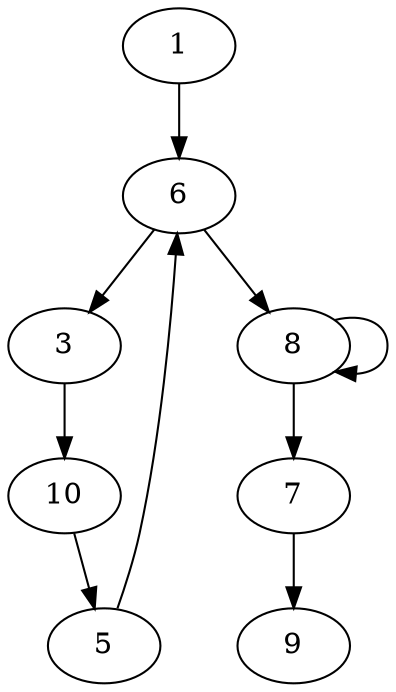 digraph G {
  "1" -> "6";
  "6" -> "3";
  "3" -> "10";
  "10" -> "5";
  "5" -> "6";
  "6" -> "8";
  "8" -> "8";
  "8" -> "7";
  "7" -> "9";
}
